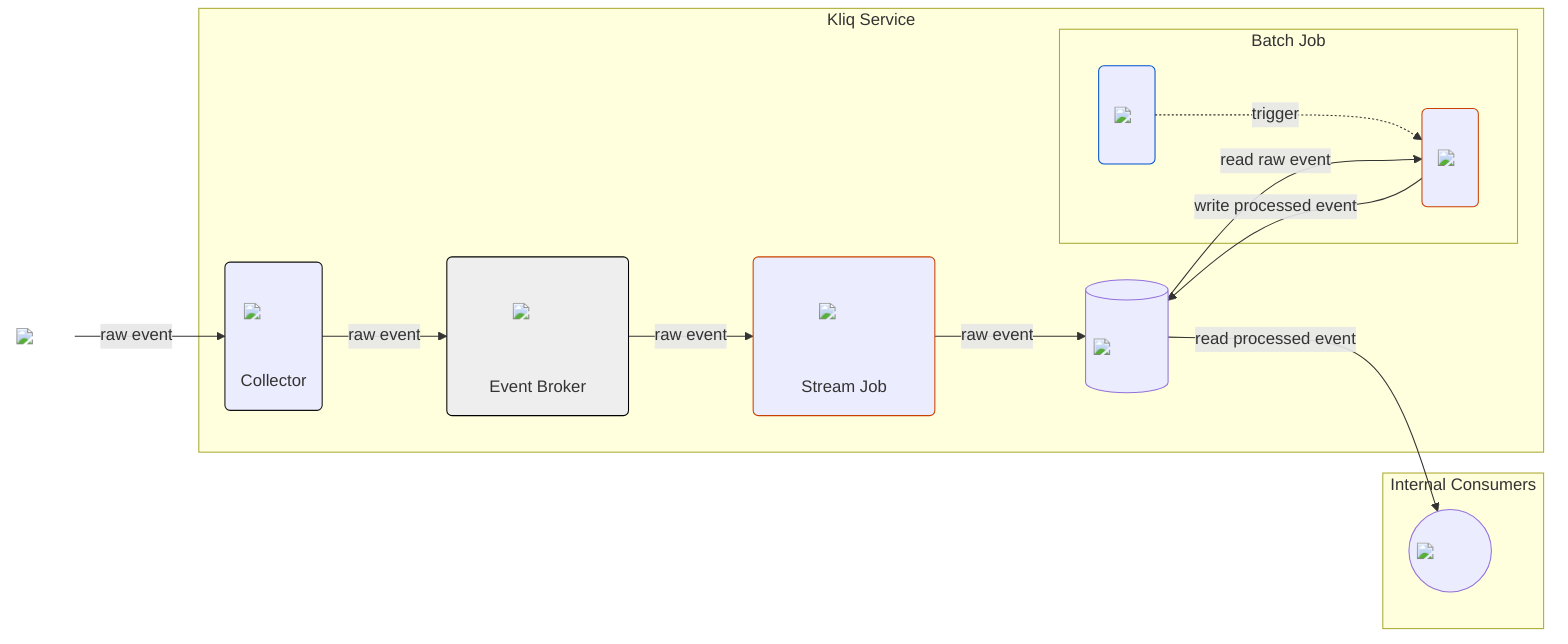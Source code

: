 %% docs/resources/kliq-diagram.png

graph LR
%% Components
    client((
        <div style="width:48px;height:auto;">
            <img src="https://raw.githubusercontent.com/gist/csgn/bf32c290e6a395de55268f75f0e5af2f/raw/f4477914c6a4027c1ee4a047cf80a56829931b1b/user.svg"/>
        </div>
    ))

    kliq_collect(
        <div style="width:48px;height:auto;margin:0 3px;">
            <img src="https://raw.githubusercontent.com/gist/csgn/bf32c290e6a395de55268f75f0e5af2f/raw/7e32bac6bfbbc40b314eff31adab396f3854b1c1/golang.svg"/>
        </div>
        Collector
    )

    kliq_kafka(
        <div style="width:48px;height:auto;margin:5px 48px;">
            <img src="https://raw.githubusercontent.com/gist/csgn/bf32c290e6a395de55268f75f0e5af2f/raw/7e32bac6bfbbc40b314eff31adab396f3854b1c1/apache-kafka.svg"/>
        </div>
        Event Broker
    )

    kliq_stream(
        <div style="width:48px;height:auto;margin:5px 48px;">
            <img src="https://raw.githubusercontent.com/gist/csgn/bf32c290e6a395de55268f75f0e5af2f/raw/7e32bac6bfbbc40b314eff31adab396f3854b1c1/apache-spark.svg"/>
        </div>
        Stream Job
    )

    kliq_hadoop[(
        <div style="width:64px;height:auto;">
            <img src="https://raw.githubusercontent.com/gist/csgn/bf32c290e6a395de55268f75f0e5af2f/raw/7e32bac6bfbbc40b314eff31adab396f3854b1c1/apache-hadoop.svg"/>
        </div>
    )]

    kliq_batch_job(
        <div style="width:24px;height:auto">
            <img src="https://raw.githubusercontent.com/gist/csgn/bf32c290e6a395de55268f75f0e5af2f/raw/7e32bac6bfbbc40b314eff31adab396f3854b1c1/apache-spark.svg"/>
        </div>
    )

    kliq_batch_airflow(
        <div style="width:24px;height:auto">
            <img src="https://raw.githubusercontent.com/gist/csgn/bf32c290e6a395de55268f75f0e5af2f/raw/7e32bac6bfbbc40b314eff31adab396f3854b1c1/apache-airflow.svg"/>
        </div>
    )

    internal_consumers((
        <div style="width:64px;height:auto;">
            <img src="https://raw.githubusercontent.com/gist/csgn/bf32c290e6a395de55268f75f0e5af2f/raw/88157206502ff6c077a9946767a28f35a6e12e08/users.svg"/>
        </div>
    ))

    %% Styles
        style client                    stroke:#ffffff,fill:#ffffff
        style kliq_collect              stroke:#111111
        style kliq_kafka                stroke:#000000,fill:#eeeeee
        style kliq_stream               stroke:#ca4000
        style kliq_batch_job            stroke:#ca4000
        style kliq_batch_airflow        stroke:#0052cc
    %% %
%% %

%% Subgraphs
    subgraph Kliq Service
        kliq_collect
        kliq_kafka
        kliq_stream
        kliq_hadoop

        subgraph Batch Job
            kliq_batch_job
            kliq_batch_airflow
        end
    end

    subgraph Internal Consumers
        internal_consumers
    end

    %% Styles
    %% %
%% %

%% Relations
    client       --raw event--> kliq_collect
    kliq_collect --raw event--> kliq_kafka --raw event--> kliq_stream  --raw event--> kliq_hadoop

    kliq_batch_airflow           -.trigger.->               kliq_batch_job        
    kliq_hadoop                  --read raw event-->        kliq_batch_job
    kliq_batch_job               --write processed event--> kliq_hadoop
    
    kliq_hadoop --read processed event--> internal_consumers
%% %